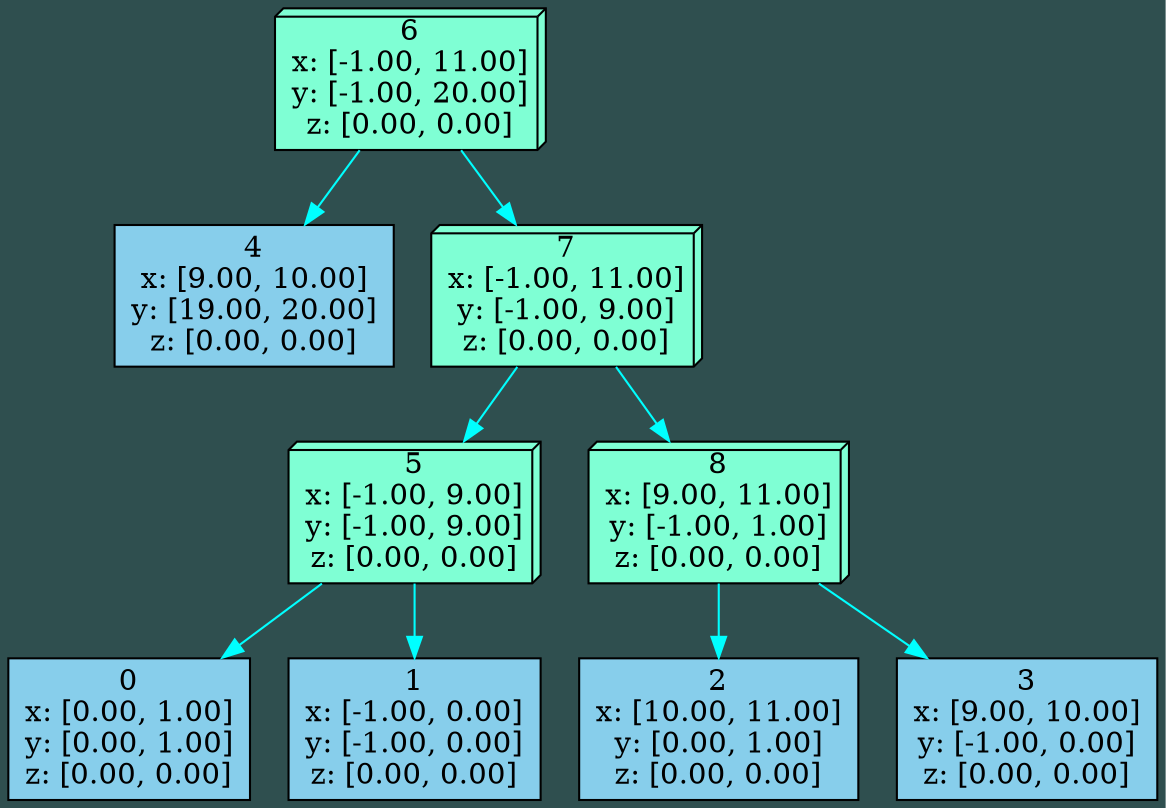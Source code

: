 digraph G{                                       
   bgcolor = "darkslategray"
   edge [color = "aqua"]; 
node_0x608000000020[  shape     = "box", style     = filled, fillcolor = "skyblue", label     = "0
x: [0.00, 1.00]
y: [0.00, 1.00]
z: [0.00, 0.00]
"]
node_0x6080000000a0[  shape     = "box", style     = filled, fillcolor = "skyblue", label     = "1
x: [-1.00, 0.00]
y: [-1.00, 0.00]
z: [0.00, 0.00]
"]
node_0x608000000120[  shape     = "box", style     = filled, fillcolor = "skyblue", label     = "2
x: [10.00, 11.00]
y: [0.00, 1.00]
z: [0.00, 0.00]
"]
node_0x6080000001a0[  shape     = "box", style     = filled, fillcolor = "skyblue", label     = "3
x: [9.00, 10.00]
y: [-1.00, 0.00]
z: [0.00, 0.00]
"]
node_0x608000000220[  shape     = "box", style     = filled, fillcolor = "skyblue", label     = "4
x: [9.00, 10.00]
y: [19.00, 20.00]
z: [0.00, 0.00]
"]
node_0x60b000000040[  shape     = "box3d", style     = filled, fillcolor = "aquamarine", label     = "5
x: [-1.00, 9.00]
y: [-1.00, 9.00]
z: [0.00, 0.00]
"]
node_0x60b000000ca0[  shape     = "box3d", style     = filled, fillcolor = "aquamarine", label     = "6
x: [-1.00, 11.00]
y: [-1.00, 20.00]
z: [0.00, 0.00]
"]
node_0x60b0000019b0[  shape     = "box3d", style     = filled, fillcolor = "aquamarine", label     = "7
x: [-1.00, 11.00]
y: [-1.00, 9.00]
z: [0.00, 0.00]
"]
node_0x60b000001900[  shape     = "box3d", style     = filled, fillcolor = "aquamarine", label     = "8
x: [9.00, 11.00]
y: [-1.00, 1.00]
z: [0.00, 0.00]
"]
node_0x60b000000040->node_0x608000000020
node_0x60b000000040->node_0x6080000000a0
node_0x60b000000ca0->node_0x60b0000019b0
node_0x60b000000ca0->node_0x608000000220
node_0x60b0000019b0->node_0x60b000000040
node_0x60b0000019b0->node_0x60b000001900
node_0x60b000001900->node_0x608000000120
node_0x60b000001900->node_0x6080000001a0
}
